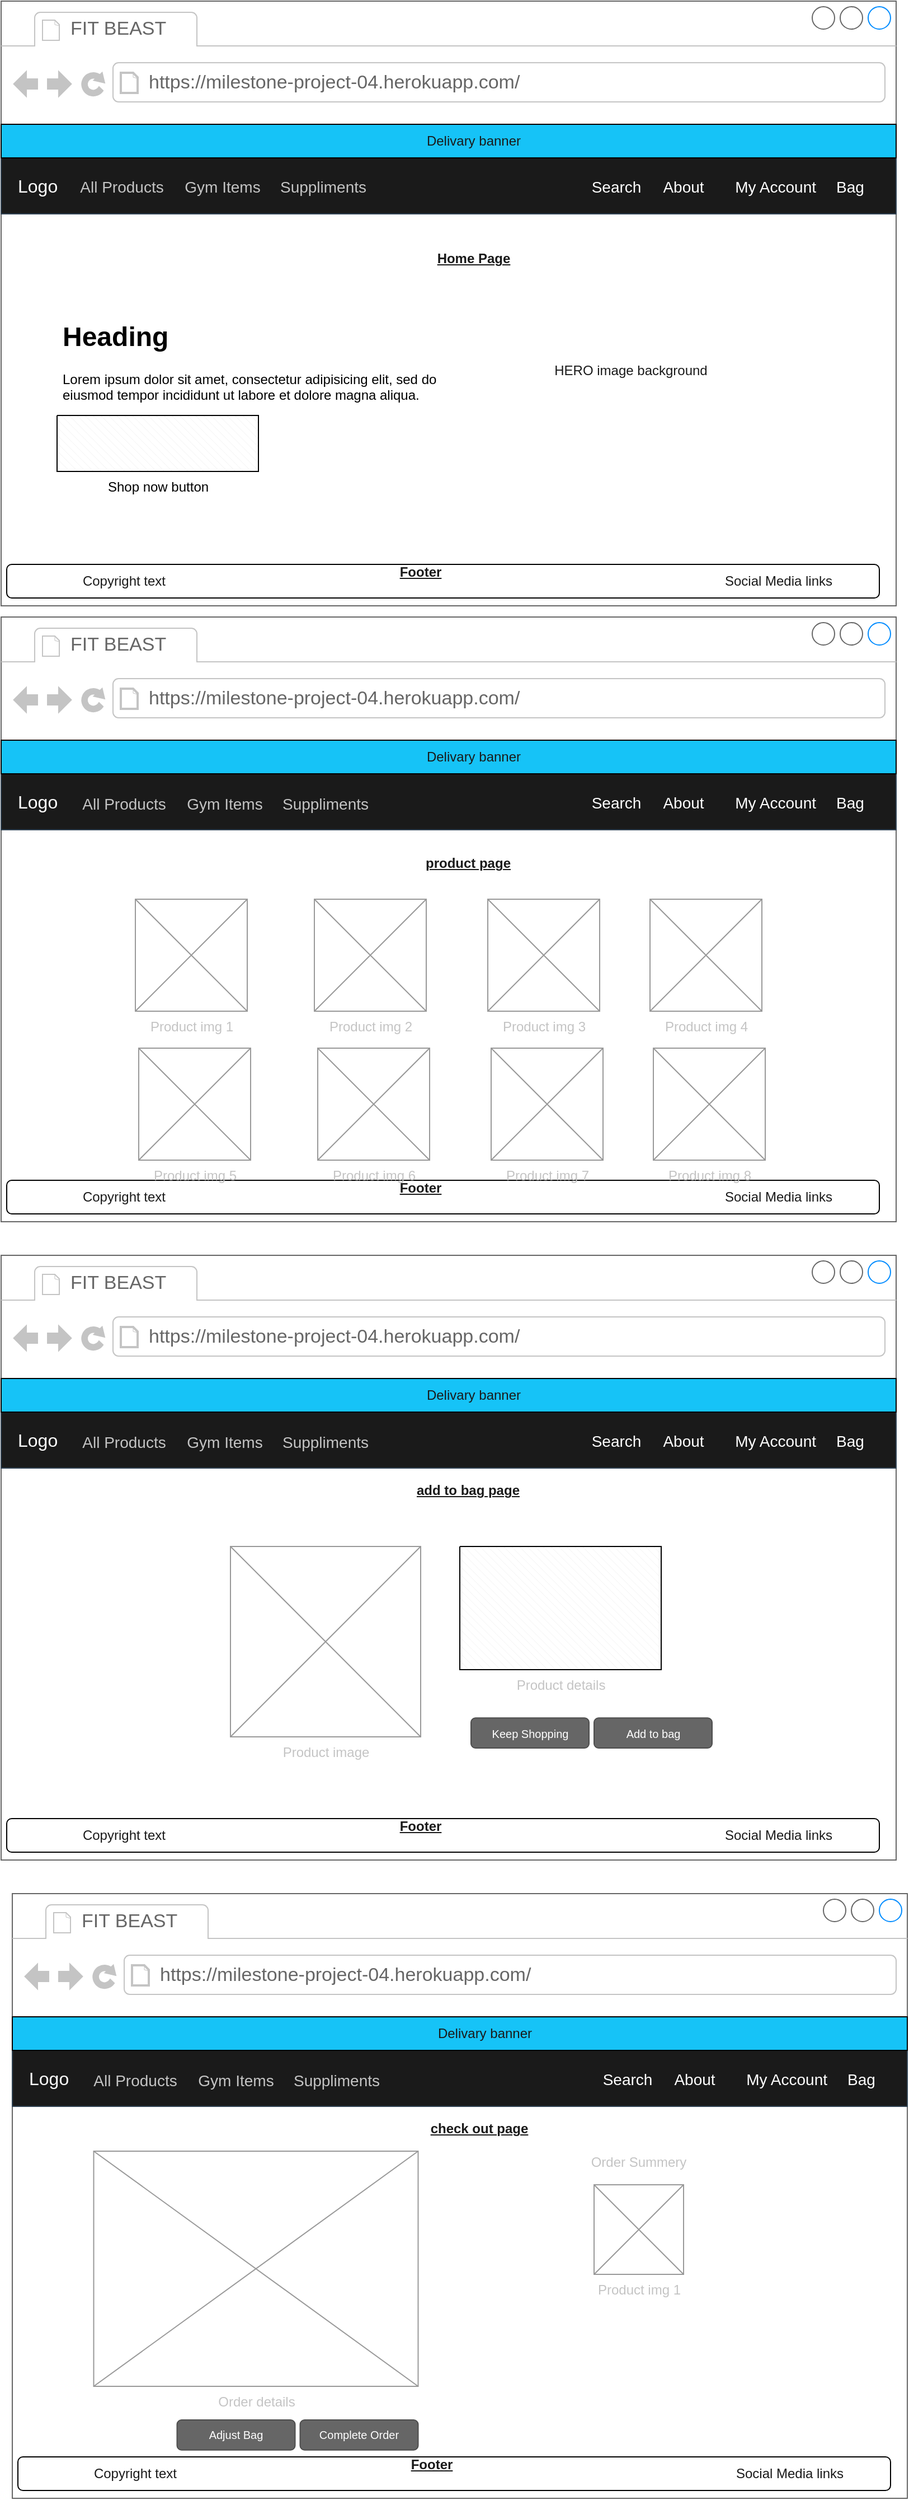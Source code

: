 <mxfile version="14.9.3" type="github" pages="2">
  <diagram id="Ee7PTG7NLZLHk0EuMtd1" name="Desktop/Big Screen">
    <mxGraphModel dx="946" dy="2715" grid="1" gridSize="10" guides="1" tooltips="1" connect="1" arrows="1" fold="1" page="1" pageScale="1" pageWidth="850" pageHeight="1100" math="0" shadow="0">
      <root>
        <mxCell id="0" />
        <mxCell id="1" parent="0" />
        <mxCell id="gYFpj2BKDW23hLpok_c--1" value="" style="strokeWidth=1;shadow=0;dashed=0;align=center;html=1;shape=mxgraph.mockup.containers.browserWindow;rSize=0;strokeColor=#666666;strokeColor2=#008cff;strokeColor3=#c4c4c4;mainText=,;recursiveResize=0;" vertex="1" parent="1">
          <mxGeometry x="20" y="-2190" width="800" height="540" as="geometry" />
        </mxCell>
        <mxCell id="gYFpj2BKDW23hLpok_c--2" value="FIT BEAST" style="strokeWidth=1;shadow=0;dashed=0;align=center;html=1;shape=mxgraph.mockup.containers.anchor;fontSize=17;fontColor=#666666;align=left;" vertex="1" parent="gYFpj2BKDW23hLpok_c--1">
          <mxGeometry x="60" y="12" width="110" height="26" as="geometry" />
        </mxCell>
        <mxCell id="gYFpj2BKDW23hLpok_c--3" value="https://milestone-project-04.herokuapp.com/" style="strokeWidth=1;shadow=0;dashed=0;align=center;html=1;shape=mxgraph.mockup.containers.anchor;rSize=0;fontSize=17;fontColor=#666666;align=left;" vertex="1" parent="gYFpj2BKDW23hLpok_c--1">
          <mxGeometry x="130" y="60" width="250" height="26" as="geometry" />
        </mxCell>
        <mxCell id="gYFpj2BKDW23hLpok_c--4" value="&lt;h1&gt;Heading&lt;/h1&gt;&lt;p&gt;Lorem ipsum dolor sit amet, consectetur adipisicing elit, sed do eiusmod tempor incididunt ut labore et dolore magna aliqua.&lt;/p&gt;" style="text;html=1;strokeColor=none;fillColor=none;spacing=5;spacingTop=-20;whiteSpace=wrap;overflow=hidden;rounded=0;" vertex="1" parent="gYFpj2BKDW23hLpok_c--1">
          <mxGeometry x="50" y="280" width="380" height="120" as="geometry" />
        </mxCell>
        <mxCell id="gYFpj2BKDW23hLpok_c--5" value="Home Page" style="text;html=1;strokeColor=none;fillColor=none;align=center;verticalAlign=middle;whiteSpace=wrap;rounded=0;fontStyle=5;fontColor=#1A1A1A;" vertex="1" parent="gYFpj2BKDW23hLpok_c--1">
          <mxGeometry x="375" y="220" width="95" height="20" as="geometry" />
        </mxCell>
        <mxCell id="gYFpj2BKDW23hLpok_c--6" value="" style="rounded=1;whiteSpace=wrap;html=1;fontColor=#FF3399;" vertex="1" parent="gYFpj2BKDW23hLpok_c--1">
          <mxGeometry x="5" y="503" width="780" height="30" as="geometry" />
        </mxCell>
        <mxCell id="gYFpj2BKDW23hLpok_c--7" value="Copyright text" style="text;html=1;strokeColor=none;fillColor=none;align=center;verticalAlign=middle;whiteSpace=wrap;rounded=0;fontColor=#1A1A1A;" vertex="1" parent="gYFpj2BKDW23hLpok_c--1">
          <mxGeometry x="35" y="508" width="150" height="20" as="geometry" />
        </mxCell>
        <mxCell id="gYFpj2BKDW23hLpok_c--8" value="Social Media links" style="text;html=1;strokeColor=none;fillColor=none;align=center;verticalAlign=middle;whiteSpace=wrap;rounded=0;fontColor=#1A1A1A;" vertex="1" parent="gYFpj2BKDW23hLpok_c--1">
          <mxGeometry x="620" y="508" width="150" height="20" as="geometry" />
        </mxCell>
        <mxCell id="gYFpj2BKDW23hLpok_c--9" value="Footer" style="text;html=1;strokeColor=none;fillColor=none;align=center;verticalAlign=middle;whiteSpace=wrap;rounded=0;fontStyle=5;fontColor=#1A1A1A;" vertex="1" parent="gYFpj2BKDW23hLpok_c--1">
          <mxGeometry x="355" y="500" width="40" height="20" as="geometry" />
        </mxCell>
        <mxCell id="gYFpj2BKDW23hLpok_c--10" value="HERO image background" style="text;html=1;strokeColor=none;fillColor=none;align=center;verticalAlign=middle;whiteSpace=wrap;rounded=0;fontColor=#1A1A1A;" vertex="1" parent="gYFpj2BKDW23hLpok_c--1">
          <mxGeometry x="477.5" y="320" width="170" height="20" as="geometry" />
        </mxCell>
        <mxCell id="gYFpj2BKDW23hLpok_c--11" value="Logo" style="html=1;shadow=0;dashed=0;strokeColor=#314354;fontSize=16;align=left;spacing=15;fontColor=#ffffff;fillColor=#1A1A1A;" vertex="1" parent="gYFpj2BKDW23hLpok_c--1">
          <mxGeometry y="140" width="800" height="50" as="geometry" />
        </mxCell>
        <mxCell id="gYFpj2BKDW23hLpok_c--12" value="Search" style="fillColor=none;strokeColor=none;fontSize=14;align=center;spacingRight=0;fontColor=#FFFFFF;" vertex="1" parent="gYFpj2BKDW23hLpok_c--11">
          <mxGeometry width="80" height="40" relative="1" as="geometry">
            <mxPoint x="510" y="5" as="offset" />
          </mxGeometry>
        </mxCell>
        <mxCell id="gYFpj2BKDW23hLpok_c--13" value="About" style="fillColor=none;strokeColor=none;fontSize=14;align=center;fontColor=#FFFFFF;" vertex="1" parent="gYFpj2BKDW23hLpok_c--11">
          <mxGeometry width="80" height="40" relative="1" as="geometry">
            <mxPoint x="570" y="5" as="offset" />
          </mxGeometry>
        </mxCell>
        <mxCell id="gYFpj2BKDW23hLpok_c--14" value="Bag" style="fillColor=none;strokeColor=none;fontSize=14;align=center;fontColor=#FFFFFF;" vertex="1" parent="gYFpj2BKDW23hLpok_c--11">
          <mxGeometry x="717.949" y="5" width="82.051" height="40" as="geometry" />
        </mxCell>
        <mxCell id="gYFpj2BKDW23hLpok_c--15" value="My Account" style="fillColor=none;strokeColor=none;fontSize=14;align=center;fontColor=#FFFFFF;" vertex="1" parent="gYFpj2BKDW23hLpok_c--11">
          <mxGeometry x="651.282" y="5" width="82.051" height="40" as="geometry" />
        </mxCell>
        <mxCell id="gYFpj2BKDW23hLpok_c--16" value="Suppliments" style="fillColor=none;strokeColor=none;fontSize=14;align=center;spacingRight=0;fontColor=#C4C4C4;" vertex="1" parent="gYFpj2BKDW23hLpok_c--11">
          <mxGeometry x="248" y="5" width="80" height="40" as="geometry" />
        </mxCell>
        <mxCell id="gYFpj2BKDW23hLpok_c--17" value="All Products" style="fillColor=none;strokeColor=none;fontSize=14;align=center;spacingRight=0;fontColor=#C4C4C4;" vertex="1" parent="gYFpj2BKDW23hLpok_c--11">
          <mxGeometry x="68" y="5" width="80" height="40" as="geometry" />
        </mxCell>
        <mxCell id="gYFpj2BKDW23hLpok_c--18" value="Gym Items" style="fillColor=none;strokeColor=none;fontSize=14;align=center;spacingRight=0;fontColor=#C4C4C4;" vertex="1" parent="gYFpj2BKDW23hLpok_c--11">
          <mxGeometry x="158" y="5" width="80" height="40" as="geometry" />
        </mxCell>
        <mxCell id="gYFpj2BKDW23hLpok_c--19" value="" style="rounded=0;whiteSpace=wrap;html=1;fontColor=#FFFFFF;fillColor=#16C3F7;" vertex="1" parent="gYFpj2BKDW23hLpok_c--1">
          <mxGeometry y="110" width="800" height="30" as="geometry" />
        </mxCell>
        <mxCell id="gYFpj2BKDW23hLpok_c--20" value="Delivary banner" style="text;html=1;strokeColor=none;fillColor=none;align=center;verticalAlign=middle;whiteSpace=wrap;rounded=0;fontColor=#1A1A1A;" vertex="1" parent="gYFpj2BKDW23hLpok_c--1">
          <mxGeometry x="315" y="115" width="215" height="20" as="geometry" />
        </mxCell>
        <mxCell id="gYFpj2BKDW23hLpok_c--21" value="Shop now button" style="verticalLabelPosition=bottom;verticalAlign=top;html=1;shape=mxgraph.basic.patternFillRect;fillStyle=diagRev;step=5;fillStrokeWidth=0.2;fillStrokeColor=#dddddd;" vertex="1" parent="1">
          <mxGeometry x="70" y="-1820" width="180" height="50" as="geometry" />
        </mxCell>
        <mxCell id="gYFpj2BKDW23hLpok_c--22" value="" style="strokeWidth=1;shadow=0;dashed=0;align=center;html=1;shape=mxgraph.mockup.containers.browserWindow;rSize=0;strokeColor=#666666;strokeColor2=#008cff;strokeColor3=#c4c4c4;mainText=,;recursiveResize=0;" vertex="1" parent="1">
          <mxGeometry x="20" y="-1640" width="800" height="540" as="geometry" />
        </mxCell>
        <mxCell id="gYFpj2BKDW23hLpok_c--23" value="FIT BEAST" style="strokeWidth=1;shadow=0;dashed=0;align=center;html=1;shape=mxgraph.mockup.containers.anchor;fontSize=17;fontColor=#666666;align=left;" vertex="1" parent="gYFpj2BKDW23hLpok_c--22">
          <mxGeometry x="60" y="12" width="110" height="26" as="geometry" />
        </mxCell>
        <mxCell id="gYFpj2BKDW23hLpok_c--24" value="https://milestone-project-04.herokuapp.com/" style="strokeWidth=1;shadow=0;dashed=0;align=center;html=1;shape=mxgraph.mockup.containers.anchor;rSize=0;fontSize=17;fontColor=#666666;align=left;" vertex="1" parent="gYFpj2BKDW23hLpok_c--22">
          <mxGeometry x="130" y="60" width="250" height="26" as="geometry" />
        </mxCell>
        <mxCell id="gYFpj2BKDW23hLpok_c--25" value="product page" style="text;html=1;strokeColor=none;fillColor=none;align=center;verticalAlign=middle;whiteSpace=wrap;rounded=0;fontStyle=5;fontColor=#1A1A1A;" vertex="1" parent="gYFpj2BKDW23hLpok_c--22">
          <mxGeometry x="370" y="210" width="95" height="20" as="geometry" />
        </mxCell>
        <mxCell id="gYFpj2BKDW23hLpok_c--26" value="" style="rounded=1;whiteSpace=wrap;html=1;fontColor=#FF3399;" vertex="1" parent="gYFpj2BKDW23hLpok_c--22">
          <mxGeometry x="5" y="503" width="780" height="30" as="geometry" />
        </mxCell>
        <mxCell id="gYFpj2BKDW23hLpok_c--27" value="Copyright text" style="text;html=1;strokeColor=none;fillColor=none;align=center;verticalAlign=middle;whiteSpace=wrap;rounded=0;fontColor=#1A1A1A;" vertex="1" parent="gYFpj2BKDW23hLpok_c--22">
          <mxGeometry x="35" y="508" width="150" height="20" as="geometry" />
        </mxCell>
        <mxCell id="gYFpj2BKDW23hLpok_c--28" value="Social Media links" style="text;html=1;strokeColor=none;fillColor=none;align=center;verticalAlign=middle;whiteSpace=wrap;rounded=0;fontColor=#1A1A1A;" vertex="1" parent="gYFpj2BKDW23hLpok_c--22">
          <mxGeometry x="620" y="508" width="150" height="20" as="geometry" />
        </mxCell>
        <mxCell id="gYFpj2BKDW23hLpok_c--29" value="Footer" style="text;html=1;strokeColor=none;fillColor=none;align=center;verticalAlign=middle;whiteSpace=wrap;rounded=0;fontStyle=5;fontColor=#1A1A1A;" vertex="1" parent="gYFpj2BKDW23hLpok_c--22">
          <mxGeometry x="355" y="500" width="40" height="20" as="geometry" />
        </mxCell>
        <mxCell id="gYFpj2BKDW23hLpok_c--30" value="Logo" style="html=1;shadow=0;dashed=0;strokeColor=#314354;fontSize=16;align=left;spacing=15;fontColor=#ffffff;fillColor=#1A1A1A;" vertex="1" parent="gYFpj2BKDW23hLpok_c--22">
          <mxGeometry y="140" width="800" height="50" as="geometry" />
        </mxCell>
        <mxCell id="gYFpj2BKDW23hLpok_c--31" value="Search" style="fillColor=none;strokeColor=none;fontSize=14;align=center;spacingRight=0;fontColor=#FFFFFF;" vertex="1" parent="gYFpj2BKDW23hLpok_c--30">
          <mxGeometry width="80" height="40" relative="1" as="geometry">
            <mxPoint x="510" y="5" as="offset" />
          </mxGeometry>
        </mxCell>
        <mxCell id="gYFpj2BKDW23hLpok_c--32" value="About" style="fillColor=none;strokeColor=none;fontSize=14;align=center;fontColor=#FFFFFF;" vertex="1" parent="gYFpj2BKDW23hLpok_c--30">
          <mxGeometry width="80" height="40" relative="1" as="geometry">
            <mxPoint x="570" y="5" as="offset" />
          </mxGeometry>
        </mxCell>
        <mxCell id="gYFpj2BKDW23hLpok_c--33" value="Bag" style="fillColor=none;strokeColor=none;fontSize=14;align=center;fontColor=#FFFFFF;" vertex="1" parent="gYFpj2BKDW23hLpok_c--30">
          <mxGeometry x="717.949" y="5" width="82.051" height="40" as="geometry" />
        </mxCell>
        <mxCell id="gYFpj2BKDW23hLpok_c--34" value="My Account" style="fillColor=none;strokeColor=none;fontSize=14;align=center;fontColor=#FFFFFF;" vertex="1" parent="gYFpj2BKDW23hLpok_c--30">
          <mxGeometry x="651.282" y="5" width="82.051" height="40" as="geometry" />
        </mxCell>
        <mxCell id="gYFpj2BKDW23hLpok_c--35" value="" style="rounded=0;whiteSpace=wrap;html=1;fontColor=#FFFFFF;fillColor=#16C3F7;" vertex="1" parent="gYFpj2BKDW23hLpok_c--22">
          <mxGeometry y="110" width="800" height="30" as="geometry" />
        </mxCell>
        <mxCell id="gYFpj2BKDW23hLpok_c--36" value="Delivary banner" style="text;html=1;strokeColor=none;fillColor=none;align=center;verticalAlign=middle;whiteSpace=wrap;rounded=0;fontColor=#1A1A1A;" vertex="1" parent="gYFpj2BKDW23hLpok_c--22">
          <mxGeometry x="315" y="115" width="215" height="20" as="geometry" />
        </mxCell>
        <mxCell id="gYFpj2BKDW23hLpok_c--37" value="Suppliments" style="fillColor=none;strokeColor=none;fontSize=14;align=center;spacingRight=0;fontColor=#C4C4C4;" vertex="1" parent="gYFpj2BKDW23hLpok_c--22">
          <mxGeometry x="250" y="146" width="80" height="40" as="geometry" />
        </mxCell>
        <mxCell id="gYFpj2BKDW23hLpok_c--38" value="Product img 2" style="verticalLabelPosition=bottom;shadow=0;dashed=0;align=center;html=1;verticalAlign=top;strokeWidth=1;shape=mxgraph.mockup.graphics.simpleIcon;strokeColor=#999999;fontColor=#C4C4C4;" vertex="1" parent="gYFpj2BKDW23hLpok_c--22">
          <mxGeometry x="280" y="252" width="100" height="100" as="geometry" />
        </mxCell>
        <mxCell id="gYFpj2BKDW23hLpok_c--39" value="Product img 1" style="verticalLabelPosition=bottom;shadow=0;dashed=0;align=center;html=1;verticalAlign=top;strokeWidth=1;shape=mxgraph.mockup.graphics.simpleIcon;strokeColor=#999999;fontColor=#C4C4C4;" vertex="1" parent="gYFpj2BKDW23hLpok_c--22">
          <mxGeometry x="120" y="252" width="100" height="100" as="geometry" />
        </mxCell>
        <mxCell id="gYFpj2BKDW23hLpok_c--40" value="Product img 3" style="verticalLabelPosition=bottom;shadow=0;dashed=0;align=center;html=1;verticalAlign=top;strokeWidth=1;shape=mxgraph.mockup.graphics.simpleIcon;strokeColor=#999999;fontColor=#C4C4C4;" vertex="1" parent="gYFpj2BKDW23hLpok_c--22">
          <mxGeometry x="435" y="252" width="100" height="100" as="geometry" />
        </mxCell>
        <mxCell id="gYFpj2BKDW23hLpok_c--41" value="Product img 4" style="verticalLabelPosition=bottom;shadow=0;dashed=0;align=center;html=1;verticalAlign=top;strokeWidth=1;shape=mxgraph.mockup.graphics.simpleIcon;strokeColor=#999999;fontColor=#C4C4C4;" vertex="1" parent="gYFpj2BKDW23hLpok_c--22">
          <mxGeometry x="580" y="252" width="100" height="100" as="geometry" />
        </mxCell>
        <mxCell id="gYFpj2BKDW23hLpok_c--42" value="Product img 6" style="verticalLabelPosition=bottom;shadow=0;dashed=0;align=center;html=1;verticalAlign=top;strokeWidth=1;shape=mxgraph.mockup.graphics.simpleIcon;strokeColor=#999999;fontColor=#C4C4C4;" vertex="1" parent="gYFpj2BKDW23hLpok_c--22">
          <mxGeometry x="283" y="385" width="100" height="100" as="geometry" />
        </mxCell>
        <mxCell id="gYFpj2BKDW23hLpok_c--43" value="Product img 5" style="verticalLabelPosition=bottom;shadow=0;dashed=0;align=center;html=1;verticalAlign=top;strokeWidth=1;shape=mxgraph.mockup.graphics.simpleIcon;strokeColor=#999999;fontColor=#C4C4C4;" vertex="1" parent="gYFpj2BKDW23hLpok_c--22">
          <mxGeometry x="123" y="385" width="100" height="100" as="geometry" />
        </mxCell>
        <mxCell id="gYFpj2BKDW23hLpok_c--44" value="Product img 7" style="verticalLabelPosition=bottom;shadow=0;dashed=0;align=center;html=1;verticalAlign=top;strokeWidth=1;shape=mxgraph.mockup.graphics.simpleIcon;strokeColor=#999999;fontColor=#C4C4C4;" vertex="1" parent="gYFpj2BKDW23hLpok_c--22">
          <mxGeometry x="438" y="385" width="100" height="100" as="geometry" />
        </mxCell>
        <mxCell id="gYFpj2BKDW23hLpok_c--45" value="Product img 8" style="verticalLabelPosition=bottom;shadow=0;dashed=0;align=center;html=1;verticalAlign=top;strokeWidth=1;shape=mxgraph.mockup.graphics.simpleIcon;strokeColor=#999999;fontColor=#C4C4C4;" vertex="1" parent="gYFpj2BKDW23hLpok_c--22">
          <mxGeometry x="583" y="385" width="100" height="100" as="geometry" />
        </mxCell>
        <mxCell id="gYFpj2BKDW23hLpok_c--46" value="All Products" style="fillColor=none;strokeColor=none;fontSize=14;align=center;spacingRight=0;fontColor=#C4C4C4;" vertex="1" parent="1">
          <mxGeometry x="90" y="-1494" width="80" height="40" as="geometry" />
        </mxCell>
        <mxCell id="gYFpj2BKDW23hLpok_c--47" value="Gym Items" style="fillColor=none;strokeColor=none;fontSize=14;align=center;spacingRight=0;fontColor=#C4C4C4;" vertex="1" parent="1">
          <mxGeometry x="180" y="-1494" width="80" height="40" as="geometry" />
        </mxCell>
        <mxCell id="gYFpj2BKDW23hLpok_c--48" value="" style="strokeWidth=1;shadow=0;dashed=0;align=center;html=1;shape=mxgraph.mockup.containers.browserWindow;rSize=0;strokeColor=#666666;strokeColor2=#008cff;strokeColor3=#c4c4c4;mainText=,;recursiveResize=0;" vertex="1" parent="1">
          <mxGeometry x="20" y="-1070" width="800" height="540" as="geometry" />
        </mxCell>
        <mxCell id="gYFpj2BKDW23hLpok_c--49" value="FIT BEAST" style="strokeWidth=1;shadow=0;dashed=0;align=center;html=1;shape=mxgraph.mockup.containers.anchor;fontSize=17;fontColor=#666666;align=left;" vertex="1" parent="gYFpj2BKDW23hLpok_c--48">
          <mxGeometry x="60" y="12" width="110" height="26" as="geometry" />
        </mxCell>
        <mxCell id="gYFpj2BKDW23hLpok_c--50" value="https://milestone-project-04.herokuapp.com/" style="strokeWidth=1;shadow=0;dashed=0;align=center;html=1;shape=mxgraph.mockup.containers.anchor;rSize=0;fontSize=17;fontColor=#666666;align=left;" vertex="1" parent="gYFpj2BKDW23hLpok_c--48">
          <mxGeometry x="130" y="60" width="250" height="26" as="geometry" />
        </mxCell>
        <mxCell id="gYFpj2BKDW23hLpok_c--51" value="add to bag page" style="text;html=1;strokeColor=none;fillColor=none;align=center;verticalAlign=middle;whiteSpace=wrap;rounded=0;fontStyle=5;fontColor=#1A1A1A;" vertex="1" parent="gYFpj2BKDW23hLpok_c--48">
          <mxGeometry x="370" y="200" width="95" height="20" as="geometry" />
        </mxCell>
        <mxCell id="gYFpj2BKDW23hLpok_c--52" value="" style="rounded=1;whiteSpace=wrap;html=1;fontColor=#FF3399;" vertex="1" parent="gYFpj2BKDW23hLpok_c--48">
          <mxGeometry x="5" y="503" width="780" height="30" as="geometry" />
        </mxCell>
        <mxCell id="gYFpj2BKDW23hLpok_c--53" value="Copyright text" style="text;html=1;strokeColor=none;fillColor=none;align=center;verticalAlign=middle;whiteSpace=wrap;rounded=0;fontColor=#1A1A1A;" vertex="1" parent="gYFpj2BKDW23hLpok_c--48">
          <mxGeometry x="35" y="508" width="150" height="20" as="geometry" />
        </mxCell>
        <mxCell id="gYFpj2BKDW23hLpok_c--54" value="Social Media links" style="text;html=1;strokeColor=none;fillColor=none;align=center;verticalAlign=middle;whiteSpace=wrap;rounded=0;fontColor=#1A1A1A;" vertex="1" parent="gYFpj2BKDW23hLpok_c--48">
          <mxGeometry x="620" y="508" width="150" height="20" as="geometry" />
        </mxCell>
        <mxCell id="gYFpj2BKDW23hLpok_c--55" value="Footer" style="text;html=1;strokeColor=none;fillColor=none;align=center;verticalAlign=middle;whiteSpace=wrap;rounded=0;fontStyle=5;fontColor=#1A1A1A;" vertex="1" parent="gYFpj2BKDW23hLpok_c--48">
          <mxGeometry x="355" y="500" width="40" height="20" as="geometry" />
        </mxCell>
        <mxCell id="gYFpj2BKDW23hLpok_c--56" value="Logo" style="html=1;shadow=0;dashed=0;strokeColor=#314354;fontSize=16;align=left;spacing=15;fontColor=#ffffff;fillColor=#1A1A1A;" vertex="1" parent="gYFpj2BKDW23hLpok_c--48">
          <mxGeometry y="140" width="800" height="50" as="geometry" />
        </mxCell>
        <mxCell id="gYFpj2BKDW23hLpok_c--57" value="Search" style="fillColor=none;strokeColor=none;fontSize=14;align=center;spacingRight=0;fontColor=#FFFFFF;" vertex="1" parent="gYFpj2BKDW23hLpok_c--56">
          <mxGeometry width="80" height="40" relative="1" as="geometry">
            <mxPoint x="510" y="5" as="offset" />
          </mxGeometry>
        </mxCell>
        <mxCell id="gYFpj2BKDW23hLpok_c--58" value="About" style="fillColor=none;strokeColor=none;fontSize=14;align=center;fontColor=#FFFFFF;" vertex="1" parent="gYFpj2BKDW23hLpok_c--56">
          <mxGeometry width="80" height="40" relative="1" as="geometry">
            <mxPoint x="570" y="5" as="offset" />
          </mxGeometry>
        </mxCell>
        <mxCell id="gYFpj2BKDW23hLpok_c--59" value="Bag" style="fillColor=none;strokeColor=none;fontSize=14;align=center;fontColor=#FFFFFF;" vertex="1" parent="gYFpj2BKDW23hLpok_c--56">
          <mxGeometry x="717.949" y="5" width="82.051" height="40" as="geometry" />
        </mxCell>
        <mxCell id="gYFpj2BKDW23hLpok_c--60" value="My Account" style="fillColor=none;strokeColor=none;fontSize=14;align=center;fontColor=#FFFFFF;" vertex="1" parent="gYFpj2BKDW23hLpok_c--56">
          <mxGeometry x="651.282" y="5" width="82.051" height="40" as="geometry" />
        </mxCell>
        <mxCell id="gYFpj2BKDW23hLpok_c--61" value="" style="rounded=0;whiteSpace=wrap;html=1;fontColor=#FFFFFF;fillColor=#16C3F7;" vertex="1" parent="gYFpj2BKDW23hLpok_c--48">
          <mxGeometry y="110" width="800" height="30" as="geometry" />
        </mxCell>
        <mxCell id="gYFpj2BKDW23hLpok_c--62" value="Delivary banner" style="text;html=1;strokeColor=none;fillColor=none;align=center;verticalAlign=middle;whiteSpace=wrap;rounded=0;fontColor=#1A1A1A;" vertex="1" parent="gYFpj2BKDW23hLpok_c--48">
          <mxGeometry x="315" y="115" width="215" height="20" as="geometry" />
        </mxCell>
        <mxCell id="gYFpj2BKDW23hLpok_c--63" value="Suppliments" style="fillColor=none;strokeColor=none;fontSize=14;align=center;spacingRight=0;fontColor=#C4C4C4;" vertex="1" parent="gYFpj2BKDW23hLpok_c--48">
          <mxGeometry x="250" y="146" width="80" height="40" as="geometry" />
        </mxCell>
        <mxCell id="gYFpj2BKDW23hLpok_c--64" value="Product image" style="verticalLabelPosition=bottom;shadow=0;dashed=0;align=center;html=1;verticalAlign=top;strokeWidth=1;shape=mxgraph.mockup.graphics.simpleIcon;strokeColor=#999999;fontColor=#C4C4C4;" vertex="1" parent="gYFpj2BKDW23hLpok_c--48">
          <mxGeometry x="205" y="260" width="170" height="170" as="geometry" />
        </mxCell>
        <mxCell id="gYFpj2BKDW23hLpok_c--65" value="Keep Shopping" style="rounded=1;html=1;shadow=0;dashed=0;whiteSpace=wrap;fontSize=10;fillColor=#666666;align=center;strokeColor=#4D4D4D;fontColor=#ffffff;" vertex="1" parent="gYFpj2BKDW23hLpok_c--48">
          <mxGeometry x="420" y="413.12" width="105.5" height="26.88" as="geometry" />
        </mxCell>
        <mxCell id="gYFpj2BKDW23hLpok_c--66" value="Add to bag" style="rounded=1;html=1;shadow=0;dashed=0;whiteSpace=wrap;fontSize=10;fillColor=#666666;align=center;strokeColor=#4D4D4D;fontColor=#ffffff;" vertex="1" parent="gYFpj2BKDW23hLpok_c--48">
          <mxGeometry x="530" y="413.12" width="105.5" height="26.88" as="geometry" />
        </mxCell>
        <mxCell id="gYFpj2BKDW23hLpok_c--67" value="All Products" style="fillColor=none;strokeColor=none;fontSize=14;align=center;spacingRight=0;fontColor=#C4C4C4;" vertex="1" parent="1">
          <mxGeometry x="90" y="-924" width="80" height="40" as="geometry" />
        </mxCell>
        <mxCell id="gYFpj2BKDW23hLpok_c--68" value="Gym Items" style="fillColor=none;strokeColor=none;fontSize=14;align=center;spacingRight=0;fontColor=#C4C4C4;" vertex="1" parent="1">
          <mxGeometry x="180" y="-924" width="80" height="40" as="geometry" />
        </mxCell>
        <mxCell id="gYFpj2BKDW23hLpok_c--69" value="Product details" style="verticalLabelPosition=bottom;verticalAlign=top;html=1;shape=mxgraph.basic.patternFillRect;fillStyle=diagRev;step=5;fillStrokeWidth=0.2;fillStrokeColor=#dddddd;fontColor=#C4C4C4;" vertex="1" parent="1">
          <mxGeometry x="430" y="-810" width="180" height="110" as="geometry" />
        </mxCell>
        <mxCell id="gYFpj2BKDW23hLpok_c--70" value="" style="strokeWidth=1;shadow=0;dashed=0;align=center;html=1;shape=mxgraph.mockup.containers.browserWindow;rSize=0;strokeColor=#666666;strokeColor2=#008cff;strokeColor3=#c4c4c4;mainText=,;recursiveResize=0;" vertex="1" parent="1">
          <mxGeometry x="30" y="-500" width="800" height="540" as="geometry" />
        </mxCell>
        <mxCell id="gYFpj2BKDW23hLpok_c--71" value="FIT BEAST" style="strokeWidth=1;shadow=0;dashed=0;align=center;html=1;shape=mxgraph.mockup.containers.anchor;fontSize=17;fontColor=#666666;align=left;" vertex="1" parent="gYFpj2BKDW23hLpok_c--70">
          <mxGeometry x="60" y="12" width="110" height="26" as="geometry" />
        </mxCell>
        <mxCell id="gYFpj2BKDW23hLpok_c--72" value="https://milestone-project-04.herokuapp.com/" style="strokeWidth=1;shadow=0;dashed=0;align=center;html=1;shape=mxgraph.mockup.containers.anchor;rSize=0;fontSize=17;fontColor=#666666;align=left;" vertex="1" parent="gYFpj2BKDW23hLpok_c--70">
          <mxGeometry x="130" y="60" width="250" height="26" as="geometry" />
        </mxCell>
        <mxCell id="gYFpj2BKDW23hLpok_c--73" value="check out page" style="text;html=1;strokeColor=none;fillColor=none;align=center;verticalAlign=middle;whiteSpace=wrap;rounded=0;fontStyle=5;fontColor=#1A1A1A;" vertex="1" parent="gYFpj2BKDW23hLpok_c--70">
          <mxGeometry x="370" y="200" width="95" height="20" as="geometry" />
        </mxCell>
        <mxCell id="gYFpj2BKDW23hLpok_c--74" value="" style="rounded=1;whiteSpace=wrap;html=1;fontColor=#FF3399;" vertex="1" parent="gYFpj2BKDW23hLpok_c--70">
          <mxGeometry x="5" y="503" width="780" height="30" as="geometry" />
        </mxCell>
        <mxCell id="gYFpj2BKDW23hLpok_c--75" value="Copyright text" style="text;html=1;strokeColor=none;fillColor=none;align=center;verticalAlign=middle;whiteSpace=wrap;rounded=0;fontColor=#1A1A1A;" vertex="1" parent="gYFpj2BKDW23hLpok_c--70">
          <mxGeometry x="35" y="508" width="150" height="20" as="geometry" />
        </mxCell>
        <mxCell id="gYFpj2BKDW23hLpok_c--76" value="Social Media links" style="text;html=1;strokeColor=none;fillColor=none;align=center;verticalAlign=middle;whiteSpace=wrap;rounded=0;fontColor=#1A1A1A;" vertex="1" parent="gYFpj2BKDW23hLpok_c--70">
          <mxGeometry x="620" y="508" width="150" height="20" as="geometry" />
        </mxCell>
        <mxCell id="gYFpj2BKDW23hLpok_c--77" value="Footer" style="text;html=1;strokeColor=none;fillColor=none;align=center;verticalAlign=middle;whiteSpace=wrap;rounded=0;fontStyle=5;fontColor=#1A1A1A;" vertex="1" parent="gYFpj2BKDW23hLpok_c--70">
          <mxGeometry x="355" y="500" width="40" height="20" as="geometry" />
        </mxCell>
        <mxCell id="gYFpj2BKDW23hLpok_c--78" value="Logo" style="html=1;shadow=0;dashed=0;strokeColor=#314354;fontSize=16;align=left;spacing=15;fontColor=#ffffff;fillColor=#1A1A1A;" vertex="1" parent="gYFpj2BKDW23hLpok_c--70">
          <mxGeometry y="140" width="800" height="50" as="geometry" />
        </mxCell>
        <mxCell id="gYFpj2BKDW23hLpok_c--79" value="Search" style="fillColor=none;strokeColor=none;fontSize=14;align=center;spacingRight=0;fontColor=#FFFFFF;" vertex="1" parent="gYFpj2BKDW23hLpok_c--78">
          <mxGeometry width="80" height="40" relative="1" as="geometry">
            <mxPoint x="510" y="5" as="offset" />
          </mxGeometry>
        </mxCell>
        <mxCell id="gYFpj2BKDW23hLpok_c--80" value="About" style="fillColor=none;strokeColor=none;fontSize=14;align=center;fontColor=#FFFFFF;" vertex="1" parent="gYFpj2BKDW23hLpok_c--78">
          <mxGeometry width="80" height="40" relative="1" as="geometry">
            <mxPoint x="570" y="5" as="offset" />
          </mxGeometry>
        </mxCell>
        <mxCell id="gYFpj2BKDW23hLpok_c--81" value="Bag" style="fillColor=none;strokeColor=none;fontSize=14;align=center;fontColor=#FFFFFF;" vertex="1" parent="gYFpj2BKDW23hLpok_c--78">
          <mxGeometry x="717.949" y="5" width="82.051" height="40" as="geometry" />
        </mxCell>
        <mxCell id="gYFpj2BKDW23hLpok_c--82" value="My Account" style="fillColor=none;strokeColor=none;fontSize=14;align=center;fontColor=#FFFFFF;" vertex="1" parent="gYFpj2BKDW23hLpok_c--78">
          <mxGeometry x="651.282" y="5" width="82.051" height="40" as="geometry" />
        </mxCell>
        <mxCell id="gYFpj2BKDW23hLpok_c--83" value="" style="rounded=0;whiteSpace=wrap;html=1;fontColor=#FFFFFF;fillColor=#16C3F7;" vertex="1" parent="gYFpj2BKDW23hLpok_c--70">
          <mxGeometry y="110" width="800" height="30" as="geometry" />
        </mxCell>
        <mxCell id="gYFpj2BKDW23hLpok_c--84" value="Delivary banner" style="text;html=1;strokeColor=none;fillColor=none;align=center;verticalAlign=middle;whiteSpace=wrap;rounded=0;fontColor=#1A1A1A;" vertex="1" parent="gYFpj2BKDW23hLpok_c--70">
          <mxGeometry x="315" y="115" width="215" height="20" as="geometry" />
        </mxCell>
        <mxCell id="gYFpj2BKDW23hLpok_c--85" value="Suppliments" style="fillColor=none;strokeColor=none;fontSize=14;align=center;spacingRight=0;fontColor=#C4C4C4;" vertex="1" parent="gYFpj2BKDW23hLpok_c--70">
          <mxGeometry x="250" y="146" width="80" height="40" as="geometry" />
        </mxCell>
        <mxCell id="gYFpj2BKDW23hLpok_c--86" value="Order details" style="verticalLabelPosition=bottom;shadow=0;dashed=0;align=center;html=1;verticalAlign=top;strokeWidth=1;shape=mxgraph.mockup.graphics.simpleIcon;strokeColor=#999999;fontColor=#C4C4C4;" vertex="1" parent="gYFpj2BKDW23hLpok_c--70">
          <mxGeometry x="72.75" y="230" width="290" height="210" as="geometry" />
        </mxCell>
        <mxCell id="gYFpj2BKDW23hLpok_c--87" value="Adjust Bag" style="rounded=1;html=1;shadow=0;dashed=0;whiteSpace=wrap;fontSize=10;fillColor=#666666;align=center;strokeColor=#4D4D4D;fontColor=#ffffff;" vertex="1" parent="gYFpj2BKDW23hLpok_c--70">
          <mxGeometry x="147.25" y="470" width="105.5" height="26.88" as="geometry" />
        </mxCell>
        <mxCell id="gYFpj2BKDW23hLpok_c--88" value="Complete Order" style="rounded=1;html=1;shadow=0;dashed=0;whiteSpace=wrap;fontSize=10;fillColor=#666666;align=center;strokeColor=#4D4D4D;fontColor=#ffffff;" vertex="1" parent="gYFpj2BKDW23hLpok_c--70">
          <mxGeometry x="257.25" y="470" width="105.5" height="26.88" as="geometry" />
        </mxCell>
        <mxCell id="gYFpj2BKDW23hLpok_c--89" value="Order Summery" style="text;html=1;strokeColor=none;fillColor=none;align=center;verticalAlign=middle;whiteSpace=wrap;rounded=0;fontColor=#C4C4C4;" vertex="1" parent="gYFpj2BKDW23hLpok_c--70">
          <mxGeometry x="510" y="230" width="100" height="20" as="geometry" />
        </mxCell>
        <mxCell id="gYFpj2BKDW23hLpok_c--90" value="All Products" style="fillColor=none;strokeColor=none;fontSize=14;align=center;spacingRight=0;fontColor=#C4C4C4;" vertex="1" parent="1">
          <mxGeometry x="100" y="-354" width="80" height="40" as="geometry" />
        </mxCell>
        <mxCell id="gYFpj2BKDW23hLpok_c--91" value="Gym Items" style="fillColor=none;strokeColor=none;fontSize=14;align=center;spacingRight=0;fontColor=#C4C4C4;" vertex="1" parent="1">
          <mxGeometry x="190" y="-354" width="80" height="40" as="geometry" />
        </mxCell>
        <mxCell id="gYFpj2BKDW23hLpok_c--92" value="Product img 1" style="verticalLabelPosition=bottom;shadow=0;dashed=0;align=center;html=1;verticalAlign=top;strokeWidth=1;shape=mxgraph.mockup.graphics.simpleIcon;strokeColor=#999999;fontColor=#C4C4C4;" vertex="1" parent="1">
          <mxGeometry x="550" y="-240" width="80" height="80" as="geometry" />
        </mxCell>
      </root>
    </mxGraphModel>
  </diagram>
  <diagram id="hy2vJWT3OV0_mYJ0aNqN" name="Mobile/Small screen">
    <mxGraphModel dx="946" dy="515" grid="1" gridSize="10" guides="1" tooltips="1" connect="1" arrows="1" fold="1" page="1" pageScale="1" pageWidth="850" pageHeight="1100" math="0" shadow="0">
      <root>
        <mxCell id="c-_-mPlxWOfCruhFGN9d-0" />
        <mxCell id="c-_-mPlxWOfCruhFGN9d-1" parent="c-_-mPlxWOfCruhFGN9d-0" />
        <mxCell id="aKQFLX_uc43PwzZxMUIr-0" value="" style="rounded=0;whiteSpace=wrap;html=1;fontColor=#FF3399;" vertex="1" parent="c-_-mPlxWOfCruhFGN9d-1">
          <mxGeometry x="284" y="70" width="160" height="140" as="geometry" />
        </mxCell>
        <mxCell id="aKQFLX_uc43PwzZxMUIr-1" value="" style="html=1;verticalLabelPosition=bottom;labelBackgroundColor=#ffffff;verticalAlign=top;shadow=0;dashed=0;strokeWidth=1;shape=mxgraph.ios7.misc.iphone;strokeColor=#c0c0c0;fontSize=24;" vertex="1" parent="c-_-mPlxWOfCruhFGN9d-1">
          <mxGeometry x="80" y="10" width="200" height="450" as="geometry" />
        </mxCell>
        <mxCell id="aKQFLX_uc43PwzZxMUIr-2" value="Home" style="text;html=1;strokeColor=none;fillColor=none;align=center;verticalAlign=middle;whiteSpace=wrap;rounded=0;" vertex="1" parent="c-_-mPlxWOfCruhFGN9d-1">
          <mxGeometry x="336" y="70" width="40" height="20" as="geometry" />
        </mxCell>
        <mxCell id="aKQFLX_uc43PwzZxMUIr-3" value="Profile" style="text;html=1;strokeColor=none;fillColor=none;align=center;verticalAlign=middle;whiteSpace=wrap;rounded=0;" vertex="1" parent="c-_-mPlxWOfCruhFGN9d-1">
          <mxGeometry x="334" y="110" width="40" height="20" as="geometry" />
        </mxCell>
        <mxCell id="aKQFLX_uc43PwzZxMUIr-4" value="Recipes" style="text;html=1;strokeColor=none;fillColor=none;align=center;verticalAlign=middle;whiteSpace=wrap;rounded=0;" vertex="1" parent="c-_-mPlxWOfCruhFGN9d-1">
          <mxGeometry x="335" y="84.25" width="40" height="25" as="geometry" />
        </mxCell>
        <mxCell id="aKQFLX_uc43PwzZxMUIr-5" value="Register" style="text;html=1;strokeColor=none;fillColor=none;align=center;verticalAlign=middle;whiteSpace=wrap;rounded=0;" vertex="1" parent="c-_-mPlxWOfCruhFGN9d-1">
          <mxGeometry x="336" y="160" width="40" height="20" as="geometry" />
        </mxCell>
        <mxCell id="aKQFLX_uc43PwzZxMUIr-6" value="" style="html=1;verticalLabelPosition=bottom;labelBackgroundColor=#ffffff;verticalAlign=top;shadow=0;dashed=0;strokeWidth=2;shape=mxgraph.ios7.misc.options;fillColor=#222222;fontColor=#FF3399;" vertex="1" parent="c-_-mPlxWOfCruhFGN9d-1">
          <mxGeometry x="247.5" y="78.25" width="20" height="20" as="geometry" />
        </mxCell>
        <mxCell id="aKQFLX_uc43PwzZxMUIr-7" value="Logo" style="text;html=1;strokeColor=none;fillColor=none;align=center;verticalAlign=middle;whiteSpace=wrap;rounded=0;" vertex="1" parent="c-_-mPlxWOfCruhFGN9d-1">
          <mxGeometry x="155" y="78.25" width="40" height="20" as="geometry" />
        </mxCell>
        <mxCell id="aKQFLX_uc43PwzZxMUIr-8" value="Log In" style="text;html=1;strokeColor=none;fillColor=none;align=center;verticalAlign=middle;whiteSpace=wrap;rounded=0;" vertex="1" parent="c-_-mPlxWOfCruhFGN9d-1">
          <mxGeometry x="334" y="133" width="40" height="24" as="geometry" />
        </mxCell>
        <mxCell id="aKQFLX_uc43PwzZxMUIr-9" value="Log Out" style="text;html=1;strokeColor=none;fillColor=none;align=center;verticalAlign=middle;whiteSpace=wrap;rounded=0;" vertex="1" parent="c-_-mPlxWOfCruhFGN9d-1">
          <mxGeometry x="329" y="180" width="54" height="20" as="geometry" />
        </mxCell>
        <mxCell id="aKQFLX_uc43PwzZxMUIr-10" value="&lt;h1&gt;Heading&lt;/h1&gt;&lt;p&gt;Lorem ipsum dolor sit amet, consectetur adipisicing elit, sed do eiusmod tempor incididunt ut labore et dolore magna aliqua.&lt;/p&gt;" style="text;html=1;strokeColor=none;fillColor=none;spacing=5;spacingTop=-20;whiteSpace=wrap;overflow=hidden;rounded=0;" vertex="1" parent="c-_-mPlxWOfCruhFGN9d-1">
          <mxGeometry x="100" y="200" width="150" height="120" as="geometry" />
        </mxCell>
        <mxCell id="aKQFLX_uc43PwzZxMUIr-11" value="HOME" style="text;html=1;strokeColor=none;fillColor=none;align=center;verticalAlign=middle;whiteSpace=wrap;rounded=0;fontStyle=5;fontColor=#1A1A1A;" vertex="1" parent="c-_-mPlxWOfCruhFGN9d-1">
          <mxGeometry x="160" y="110" width="40" height="20" as="geometry" />
        </mxCell>
        <mxCell id="aKQFLX_uc43PwzZxMUIr-12" value="HERO VIDEO in background" style="text;html=1;strokeColor=none;fillColor=none;align=center;verticalAlign=middle;whiteSpace=wrap;rounded=0;fontColor=#1A1A1A;" vertex="1" parent="c-_-mPlxWOfCruhFGN9d-1">
          <mxGeometry x="90" y="150" width="150" height="20" as="geometry" />
        </mxCell>
        <mxCell id="aKQFLX_uc43PwzZxMUIr-13" value="" style="rounded=1;whiteSpace=wrap;html=1;fontColor=#FF3399;" vertex="1" parent="c-_-mPlxWOfCruhFGN9d-1">
          <mxGeometry x="90" y="363" width="180" height="30" as="geometry" />
        </mxCell>
        <mxCell id="aKQFLX_uc43PwzZxMUIr-14" value="Copyright text" style="text;html=1;strokeColor=none;fillColor=none;align=center;verticalAlign=middle;whiteSpace=wrap;rounded=0;fontColor=#1A1A1A;" vertex="1" parent="c-_-mPlxWOfCruhFGN9d-1">
          <mxGeometry x="120" y="368" width="10" height="20" as="geometry" />
        </mxCell>
        <mxCell id="aKQFLX_uc43PwzZxMUIr-15" value="Social Media links" style="text;html=1;strokeColor=none;fillColor=none;align=center;verticalAlign=middle;whiteSpace=wrap;rounded=0;fontColor=#1A1A1A;" vertex="1" parent="c-_-mPlxWOfCruhFGN9d-1">
          <mxGeometry x="210" y="368" width="67" height="20" as="geometry" />
        </mxCell>
        <mxCell id="aKQFLX_uc43PwzZxMUIr-16" value="Footer" style="text;html=1;strokeColor=none;fillColor=none;align=center;verticalAlign=middle;whiteSpace=wrap;rounded=0;fontStyle=5;fontColor=#1A1A1A;" vertex="1" parent="c-_-mPlxWOfCruhFGN9d-1">
          <mxGeometry x="160" y="363" width="40" height="20" as="geometry" />
        </mxCell>
        <mxCell id="aKQFLX_uc43PwzZxMUIr-17" value="" style="html=1;verticalLabelPosition=bottom;labelBackgroundColor=#ffffff;verticalAlign=top;shadow=0;dashed=0;strokeWidth=1;shape=mxgraph.ios7.misc.iphone;strokeColor=#c0c0c0;fontSize=24;" vertex="1" parent="c-_-mPlxWOfCruhFGN9d-1">
          <mxGeometry x="460" y="10" width="200" height="450" as="geometry" />
        </mxCell>
        <mxCell id="aKQFLX_uc43PwzZxMUIr-18" value="" style="html=1;verticalLabelPosition=bottom;labelBackgroundColor=#ffffff;verticalAlign=top;shadow=0;dashed=0;strokeWidth=2;shape=mxgraph.ios7.misc.options;fillColor=#222222;fontColor=#FF3399;" vertex="1" parent="c-_-mPlxWOfCruhFGN9d-1">
          <mxGeometry x="627.5" y="78.25" width="20" height="20" as="geometry" />
        </mxCell>
        <mxCell id="aKQFLX_uc43PwzZxMUIr-19" value="Logo" style="text;html=1;strokeColor=none;fillColor=none;align=center;verticalAlign=middle;whiteSpace=wrap;rounded=0;" vertex="1" parent="c-_-mPlxWOfCruhFGN9d-1">
          <mxGeometry x="535" y="78.25" width="40" height="20" as="geometry" />
        </mxCell>
        <mxCell id="aKQFLX_uc43PwzZxMUIr-20" value="" style="rounded=1;whiteSpace=wrap;html=1;fontColor=#FF3399;" vertex="1" parent="c-_-mPlxWOfCruhFGN9d-1">
          <mxGeometry x="470" y="358" width="176.5" height="30" as="geometry" />
        </mxCell>
        <mxCell id="aKQFLX_uc43PwzZxMUIr-21" value="Copyright text" style="text;html=1;strokeColor=none;fillColor=none;align=center;verticalAlign=middle;whiteSpace=wrap;rounded=0;fontColor=#1A1A1A;" vertex="1" parent="c-_-mPlxWOfCruhFGN9d-1">
          <mxGeometry x="496.5" y="363" width="10" height="20" as="geometry" />
        </mxCell>
        <mxCell id="aKQFLX_uc43PwzZxMUIr-22" value="Social Media links" style="text;html=1;strokeColor=none;fillColor=none;align=center;verticalAlign=middle;whiteSpace=wrap;rounded=0;fontColor=#1A1A1A;" vertex="1" parent="c-_-mPlxWOfCruhFGN9d-1">
          <mxGeometry x="586.5" y="363" width="67" height="20" as="geometry" />
        </mxCell>
        <mxCell id="aKQFLX_uc43PwzZxMUIr-23" value="Footer" style="text;html=1;strokeColor=none;fillColor=none;align=center;verticalAlign=middle;whiteSpace=wrap;rounded=0;fontStyle=5;fontColor=#1A1A1A;" vertex="1" parent="c-_-mPlxWOfCruhFGN9d-1">
          <mxGeometry x="536.5" y="358" width="40" height="20" as="geometry" />
        </mxCell>
        <mxCell id="aKQFLX_uc43PwzZxMUIr-24" value="Recipes" style="text;html=1;strokeColor=none;fillColor=none;align=center;verticalAlign=middle;whiteSpace=wrap;rounded=0;fontStyle=5;fontColor=#1A1A1A;" vertex="1" parent="c-_-mPlxWOfCruhFGN9d-1">
          <mxGeometry x="540" y="120" width="40" height="20" as="geometry" />
        </mxCell>
        <mxCell id="aKQFLX_uc43PwzZxMUIr-25" value="" style="verticalLabelPosition=bottom;shadow=0;dashed=0;align=center;html=1;verticalAlign=top;strokeWidth=1;shape=mxgraph.mockup.graphics.simpleIcon;strokeColor=#999999;fontColor=#1A1A1A;" vertex="1" parent="c-_-mPlxWOfCruhFGN9d-1">
          <mxGeometry x="488" y="150" width="144" height="30" as="geometry" />
        </mxCell>
        <mxCell id="aKQFLX_uc43PwzZxMUIr-26" value="Search bar" style="text;html=1;strokeColor=none;fillColor=none;align=center;verticalAlign=middle;whiteSpace=wrap;rounded=0;fontStyle=5;fontColor=#1A1A1A;" vertex="1" parent="c-_-mPlxWOfCruhFGN9d-1">
          <mxGeometry x="506.5" y="180" width="100" height="20" as="geometry" />
        </mxCell>
        <mxCell id="aKQFLX_uc43PwzZxMUIr-27" value="" style="verticalLabelPosition=bottom;shadow=0;dashed=0;align=center;html=1;verticalAlign=top;strokeWidth=1;shape=mxgraph.mockup.graphics.simpleIcon;strokeColor=#999999;fontColor=#1A1A1A;" vertex="1" parent="c-_-mPlxWOfCruhFGN9d-1">
          <mxGeometry x="488" y="210" width="142" height="90" as="geometry" />
        </mxCell>
        <mxCell id="aKQFLX_uc43PwzZxMUIr-28" value="Recipe cards" style="text;html=1;strokeColor=none;fillColor=none;align=center;verticalAlign=middle;whiteSpace=wrap;rounded=0;fontStyle=5;fontColor=#1A1A1A;" vertex="1" parent="c-_-mPlxWOfCruhFGN9d-1">
          <mxGeometry x="506.5" y="310" width="100" height="20" as="geometry" />
        </mxCell>
        <mxCell id="aKQFLX_uc43PwzZxMUIr-29" value="" style="html=1;verticalLabelPosition=bottom;labelBackgroundColor=#ffffff;verticalAlign=top;shadow=0;dashed=0;strokeWidth=1;shape=mxgraph.ios7.misc.iphone;strokeColor=#c0c0c0;fontSize=24;" vertex="1" parent="c-_-mPlxWOfCruhFGN9d-1">
          <mxGeometry x="680" y="10" width="200" height="450" as="geometry" />
        </mxCell>
        <mxCell id="aKQFLX_uc43PwzZxMUIr-30" value="" style="html=1;verticalLabelPosition=bottom;labelBackgroundColor=#ffffff;verticalAlign=top;shadow=0;dashed=0;strokeWidth=2;shape=mxgraph.ios7.misc.options;fillColor=#222222;fontColor=#FF3399;" vertex="1" parent="c-_-mPlxWOfCruhFGN9d-1">
          <mxGeometry x="847.5" y="78.25" width="20" height="20" as="geometry" />
        </mxCell>
        <mxCell id="aKQFLX_uc43PwzZxMUIr-31" value="Logo" style="text;html=1;strokeColor=none;fillColor=none;align=center;verticalAlign=middle;whiteSpace=wrap;rounded=0;" vertex="1" parent="c-_-mPlxWOfCruhFGN9d-1">
          <mxGeometry x="755" y="78.25" width="40" height="20" as="geometry" />
        </mxCell>
        <mxCell id="aKQFLX_uc43PwzZxMUIr-32" value="" style="rounded=1;whiteSpace=wrap;html=1;fontColor=#FF3399;" vertex="1" parent="c-_-mPlxWOfCruhFGN9d-1">
          <mxGeometry x="690" y="358" width="176.5" height="30" as="geometry" />
        </mxCell>
        <mxCell id="aKQFLX_uc43PwzZxMUIr-33" value="Copyright text" style="text;html=1;strokeColor=none;fillColor=none;align=center;verticalAlign=middle;whiteSpace=wrap;rounded=0;fontColor=#1A1A1A;" vertex="1" parent="c-_-mPlxWOfCruhFGN9d-1">
          <mxGeometry x="716.5" y="363" width="10" height="20" as="geometry" />
        </mxCell>
        <mxCell id="aKQFLX_uc43PwzZxMUIr-34" value="Social Media links" style="text;html=1;strokeColor=none;fillColor=none;align=center;verticalAlign=middle;whiteSpace=wrap;rounded=0;fontColor=#1A1A1A;" vertex="1" parent="c-_-mPlxWOfCruhFGN9d-1">
          <mxGeometry x="806.5" y="363" width="67" height="20" as="geometry" />
        </mxCell>
        <mxCell id="aKQFLX_uc43PwzZxMUIr-35" value="Footer" style="text;html=1;strokeColor=none;fillColor=none;align=center;verticalAlign=middle;whiteSpace=wrap;rounded=0;fontStyle=5;fontColor=#1A1A1A;" vertex="1" parent="c-_-mPlxWOfCruhFGN9d-1">
          <mxGeometry x="756.5" y="358" width="40" height="20" as="geometry" />
        </mxCell>
        <mxCell id="aKQFLX_uc43PwzZxMUIr-36" value="Recipe details" style="text;html=1;strokeColor=none;fillColor=none;align=center;verticalAlign=middle;whiteSpace=wrap;rounded=0;fontStyle=5;fontColor=#1A1A1A;" vertex="1" parent="c-_-mPlxWOfCruhFGN9d-1">
          <mxGeometry x="720" y="120" width="120" height="20" as="geometry" />
        </mxCell>
        <mxCell id="aKQFLX_uc43PwzZxMUIr-37" value="" style="verticalLabelPosition=bottom;shadow=0;dashed=0;align=center;html=1;verticalAlign=top;strokeWidth=1;shape=mxgraph.mockup.graphics.simpleIcon;strokeColor=#999999;fontColor=#1A1A1A;" vertex="1" parent="c-_-mPlxWOfCruhFGN9d-1">
          <mxGeometry x="708" y="150" width="144" height="170" as="geometry" />
        </mxCell>
        <mxCell id="aKQFLX_uc43PwzZxMUIr-38" value="" style="verticalLabelPosition=bottom;verticalAlign=top;html=1;shape=mxgraph.basic.rect;fillColor2=none;strokeWidth=1;size=10;indent=5;fontColor=#1A1A1A;" vertex="1" parent="c-_-mPlxWOfCruhFGN9d-1">
          <mxGeometry x="708" y="300" width="61.5" height="20" as="geometry" />
        </mxCell>
        <mxCell id="aKQFLX_uc43PwzZxMUIr-39" value="" style="verticalLabelPosition=bottom;verticalAlign=top;html=1;shape=mxgraph.basic.rect;fillColor2=none;strokeWidth=1;size=20;indent=5;fontColor=#1A1A1A;" vertex="1" parent="c-_-mPlxWOfCruhFGN9d-1">
          <mxGeometry x="768.5" y="300" width="71.5" height="20" as="geometry" />
        </mxCell>
        <mxCell id="aKQFLX_uc43PwzZxMUIr-40" value="Edit" style="text;html=1;strokeColor=none;fillColor=none;align=center;verticalAlign=middle;whiteSpace=wrap;rounded=0;fontStyle=5;fontColor=#1A1A1A;" vertex="1" parent="c-_-mPlxWOfCruhFGN9d-1">
          <mxGeometry x="708" y="302.5" width="66.5" height="15" as="geometry" />
        </mxCell>
        <mxCell id="aKQFLX_uc43PwzZxMUIr-41" value="Delete" style="text;html=1;strokeColor=none;fillColor=none;align=center;verticalAlign=middle;whiteSpace=wrap;rounded=0;fontStyle=5;fontColor=#1A1A1A;" vertex="1" parent="c-_-mPlxWOfCruhFGN9d-1">
          <mxGeometry x="770" y="302.5" width="71.5" height="15" as="geometry" />
        </mxCell>
        <mxCell id="aKQFLX_uc43PwzZxMUIr-42" value="" style="html=1;verticalLabelPosition=bottom;labelBackgroundColor=#ffffff;verticalAlign=top;shadow=0;dashed=0;strokeWidth=1;shape=mxgraph.ios7.misc.iphone;strokeColor=#c0c0c0;fontSize=24;" vertex="1" parent="c-_-mPlxWOfCruhFGN9d-1">
          <mxGeometry x="900" y="10" width="200" height="450" as="geometry" />
        </mxCell>
        <mxCell id="aKQFLX_uc43PwzZxMUIr-43" value="" style="html=1;verticalLabelPosition=bottom;labelBackgroundColor=#ffffff;verticalAlign=top;shadow=0;dashed=0;strokeWidth=2;shape=mxgraph.ios7.misc.options;fillColor=#222222;fontColor=#FF3399;" vertex="1" parent="c-_-mPlxWOfCruhFGN9d-1">
          <mxGeometry x="1067.5" y="78.25" width="20" height="20" as="geometry" />
        </mxCell>
        <mxCell id="aKQFLX_uc43PwzZxMUIr-44" value="Logo" style="text;html=1;strokeColor=none;fillColor=none;align=center;verticalAlign=middle;whiteSpace=wrap;rounded=0;" vertex="1" parent="c-_-mPlxWOfCruhFGN9d-1">
          <mxGeometry x="975" y="78.25" width="40" height="20" as="geometry" />
        </mxCell>
        <mxCell id="aKQFLX_uc43PwzZxMUIr-45" value="" style="rounded=1;whiteSpace=wrap;html=1;fontColor=#FF3399;" vertex="1" parent="c-_-mPlxWOfCruhFGN9d-1">
          <mxGeometry x="910" y="358" width="176.5" height="30" as="geometry" />
        </mxCell>
        <mxCell id="aKQFLX_uc43PwzZxMUIr-46" value="Copyright text" style="text;html=1;strokeColor=none;fillColor=none;align=center;verticalAlign=middle;whiteSpace=wrap;rounded=0;fontColor=#1A1A1A;" vertex="1" parent="c-_-mPlxWOfCruhFGN9d-1">
          <mxGeometry x="936.5" y="363" width="10" height="20" as="geometry" />
        </mxCell>
        <mxCell id="aKQFLX_uc43PwzZxMUIr-47" value="Social Media links" style="text;html=1;strokeColor=none;fillColor=none;align=center;verticalAlign=middle;whiteSpace=wrap;rounded=0;fontColor=#1A1A1A;" vertex="1" parent="c-_-mPlxWOfCruhFGN9d-1">
          <mxGeometry x="1026.5" y="363" width="67" height="20" as="geometry" />
        </mxCell>
        <mxCell id="aKQFLX_uc43PwzZxMUIr-48" value="Footer" style="text;html=1;strokeColor=none;fillColor=none;align=center;verticalAlign=middle;whiteSpace=wrap;rounded=0;fontStyle=5;fontColor=#1A1A1A;" vertex="1" parent="c-_-mPlxWOfCruhFGN9d-1">
          <mxGeometry x="976.5" y="358" width="40" height="20" as="geometry" />
        </mxCell>
        <mxCell id="aKQFLX_uc43PwzZxMUIr-49" value="Username&#39;s Profile" style="text;html=1;strokeColor=none;fillColor=none;align=center;verticalAlign=middle;whiteSpace=wrap;rounded=0;fontStyle=5;fontColor=#1A1A1A;" vertex="1" parent="c-_-mPlxWOfCruhFGN9d-1">
          <mxGeometry x="940" y="120" width="120" height="20" as="geometry" />
        </mxCell>
        <mxCell id="aKQFLX_uc43PwzZxMUIr-50" value="" style="verticalLabelPosition=bottom;shadow=0;dashed=0;align=center;html=1;verticalAlign=top;strokeWidth=1;shape=mxgraph.mockup.graphics.simpleIcon;strokeColor=#999999;fontColor=#1A1A1A;" vertex="1" parent="c-_-mPlxWOfCruhFGN9d-1">
          <mxGeometry x="928" y="150" width="144" height="170" as="geometry" />
        </mxCell>
        <mxCell id="aKQFLX_uc43PwzZxMUIr-51" value="" style="html=1;verticalLabelPosition=bottom;labelBackgroundColor=#ffffff;verticalAlign=top;shadow=0;dashed=0;strokeWidth=1;shape=mxgraph.ios7.misc.iphone;strokeColor=#c0c0c0;fontSize=24;" vertex="1" parent="c-_-mPlxWOfCruhFGN9d-1">
          <mxGeometry x="90" y="520" width="200" height="450" as="geometry" />
        </mxCell>
        <mxCell id="aKQFLX_uc43PwzZxMUIr-52" value="" style="html=1;verticalLabelPosition=bottom;labelBackgroundColor=#ffffff;verticalAlign=top;shadow=0;dashed=0;strokeWidth=2;shape=mxgraph.ios7.misc.options;fillColor=#222222;fontColor=#FF3399;" vertex="1" parent="c-_-mPlxWOfCruhFGN9d-1">
          <mxGeometry x="257.5" y="588.25" width="20" height="20" as="geometry" />
        </mxCell>
        <mxCell id="aKQFLX_uc43PwzZxMUIr-53" value="Logo" style="text;html=1;strokeColor=none;fillColor=none;align=center;verticalAlign=middle;whiteSpace=wrap;rounded=0;" vertex="1" parent="c-_-mPlxWOfCruhFGN9d-1">
          <mxGeometry x="165" y="588.25" width="40" height="20" as="geometry" />
        </mxCell>
        <mxCell id="aKQFLX_uc43PwzZxMUIr-54" value="" style="rounded=1;whiteSpace=wrap;html=1;fontColor=#FF3399;" vertex="1" parent="c-_-mPlxWOfCruhFGN9d-1">
          <mxGeometry x="100" y="868" width="176.5" height="30" as="geometry" />
        </mxCell>
        <mxCell id="aKQFLX_uc43PwzZxMUIr-55" value="Copyright text" style="text;html=1;strokeColor=none;fillColor=none;align=center;verticalAlign=middle;whiteSpace=wrap;rounded=0;fontColor=#1A1A1A;" vertex="1" parent="c-_-mPlxWOfCruhFGN9d-1">
          <mxGeometry x="126.5" y="873" width="10" height="20" as="geometry" />
        </mxCell>
        <mxCell id="aKQFLX_uc43PwzZxMUIr-56" value="Social Media links" style="text;html=1;strokeColor=none;fillColor=none;align=center;verticalAlign=middle;whiteSpace=wrap;rounded=0;fontColor=#1A1A1A;" vertex="1" parent="c-_-mPlxWOfCruhFGN9d-1">
          <mxGeometry x="216.5" y="873" width="67" height="20" as="geometry" />
        </mxCell>
        <mxCell id="aKQFLX_uc43PwzZxMUIr-57" value="Footer" style="text;html=1;strokeColor=none;fillColor=none;align=center;verticalAlign=middle;whiteSpace=wrap;rounded=0;fontStyle=5;fontColor=#1A1A1A;" vertex="1" parent="c-_-mPlxWOfCruhFGN9d-1">
          <mxGeometry x="166.5" y="868" width="40" height="20" as="geometry" />
        </mxCell>
        <mxCell id="aKQFLX_uc43PwzZxMUIr-58" value="Log In form" style="text;html=1;strokeColor=none;fillColor=none;align=center;verticalAlign=middle;whiteSpace=wrap;rounded=0;fontStyle=5;fontColor=#1A1A1A;" vertex="1" parent="c-_-mPlxWOfCruhFGN9d-1">
          <mxGeometry x="130" y="630" width="120" height="20" as="geometry" />
        </mxCell>
        <mxCell id="aKQFLX_uc43PwzZxMUIr-59" value="" style="verticalLabelPosition=bottom;shadow=0;dashed=0;align=center;html=1;verticalAlign=top;strokeWidth=1;shape=mxgraph.mockup.graphics.simpleIcon;strokeColor=#999999;fontColor=#1A1A1A;" vertex="1" parent="c-_-mPlxWOfCruhFGN9d-1">
          <mxGeometry x="118" y="660" width="144" height="170" as="geometry" />
        </mxCell>
        <mxCell id="aKQFLX_uc43PwzZxMUIr-60" value="" style="html=1;verticalLabelPosition=bottom;labelBackgroundColor=#ffffff;verticalAlign=top;shadow=0;dashed=0;strokeWidth=1;shape=mxgraph.ios7.misc.iphone;strokeColor=#c0c0c0;fontSize=24;" vertex="1" parent="c-_-mPlxWOfCruhFGN9d-1">
          <mxGeometry x="350" y="520" width="200" height="450" as="geometry" />
        </mxCell>
        <mxCell id="aKQFLX_uc43PwzZxMUIr-61" value="" style="html=1;verticalLabelPosition=bottom;labelBackgroundColor=#ffffff;verticalAlign=top;shadow=0;dashed=0;strokeWidth=2;shape=mxgraph.ios7.misc.options;fillColor=#222222;fontColor=#FF3399;" vertex="1" parent="c-_-mPlxWOfCruhFGN9d-1">
          <mxGeometry x="517.5" y="588.25" width="20" height="20" as="geometry" />
        </mxCell>
        <mxCell id="aKQFLX_uc43PwzZxMUIr-62" value="Logo" style="text;html=1;strokeColor=none;fillColor=none;align=center;verticalAlign=middle;whiteSpace=wrap;rounded=0;" vertex="1" parent="c-_-mPlxWOfCruhFGN9d-1">
          <mxGeometry x="425" y="588.25" width="40" height="20" as="geometry" />
        </mxCell>
        <mxCell id="aKQFLX_uc43PwzZxMUIr-63" value="" style="rounded=1;whiteSpace=wrap;html=1;fontColor=#FF3399;" vertex="1" parent="c-_-mPlxWOfCruhFGN9d-1">
          <mxGeometry x="360" y="868" width="176.5" height="30" as="geometry" />
        </mxCell>
        <mxCell id="aKQFLX_uc43PwzZxMUIr-64" value="Copyright text" style="text;html=1;strokeColor=none;fillColor=none;align=center;verticalAlign=middle;whiteSpace=wrap;rounded=0;fontColor=#1A1A1A;" vertex="1" parent="c-_-mPlxWOfCruhFGN9d-1">
          <mxGeometry x="386.5" y="873" width="10" height="20" as="geometry" />
        </mxCell>
        <mxCell id="aKQFLX_uc43PwzZxMUIr-65" value="Social Media links" style="text;html=1;strokeColor=none;fillColor=none;align=center;verticalAlign=middle;whiteSpace=wrap;rounded=0;fontColor=#1A1A1A;" vertex="1" parent="c-_-mPlxWOfCruhFGN9d-1">
          <mxGeometry x="476.5" y="873" width="67" height="20" as="geometry" />
        </mxCell>
        <mxCell id="aKQFLX_uc43PwzZxMUIr-66" value="Footer" style="text;html=1;strokeColor=none;fillColor=none;align=center;verticalAlign=middle;whiteSpace=wrap;rounded=0;fontStyle=5;fontColor=#1A1A1A;" vertex="1" parent="c-_-mPlxWOfCruhFGN9d-1">
          <mxGeometry x="426.5" y="868" width="40" height="20" as="geometry" />
        </mxCell>
        <mxCell id="aKQFLX_uc43PwzZxMUIr-67" value="Register form" style="text;html=1;strokeColor=none;fillColor=none;align=center;verticalAlign=middle;whiteSpace=wrap;rounded=0;fontStyle=5;fontColor=#1A1A1A;" vertex="1" parent="c-_-mPlxWOfCruhFGN9d-1">
          <mxGeometry x="390" y="630" width="120" height="20" as="geometry" />
        </mxCell>
        <mxCell id="aKQFLX_uc43PwzZxMUIr-68" value="" style="verticalLabelPosition=bottom;shadow=0;dashed=0;align=center;html=1;verticalAlign=top;strokeWidth=1;shape=mxgraph.mockup.graphics.simpleIcon;strokeColor=#999999;fontColor=#1A1A1A;" vertex="1" parent="c-_-mPlxWOfCruhFGN9d-1">
          <mxGeometry x="378" y="660" width="144" height="170" as="geometry" />
        </mxCell>
      </root>
    </mxGraphModel>
  </diagram>
</mxfile>
